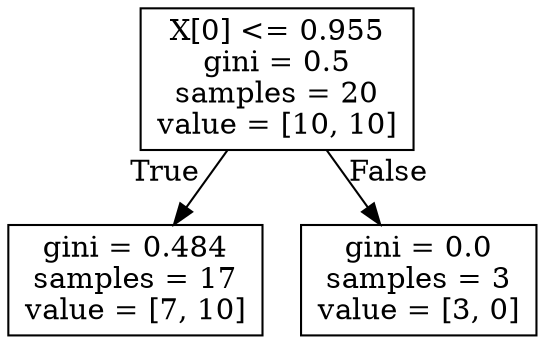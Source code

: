 digraph Tree {
node [shape=box] ;
0 [label="X[0] <= 0.955\ngini = 0.5\nsamples = 20\nvalue = [10, 10]"] ;
1 [label="gini = 0.484\nsamples = 17\nvalue = [7, 10]"] ;
0 -> 1 [labeldistance=2.5, labelangle=45, headlabel="True"] ;
2 [label="gini = 0.0\nsamples = 3\nvalue = [3, 0]"] ;
0 -> 2 [labeldistance=2.5, labelangle=-45, headlabel="False"] ;
}